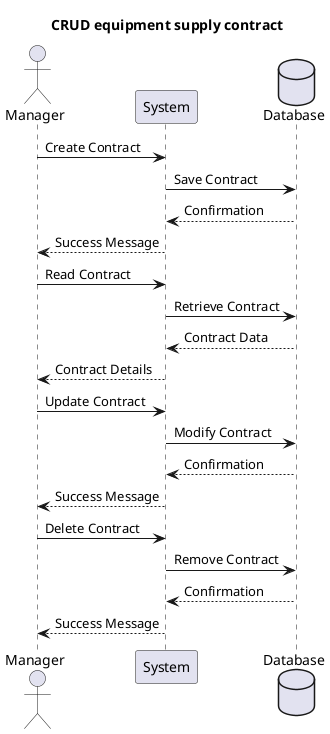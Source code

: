 @startuml
title CRUD equipment supply contract 

actor Manager
participant System
database Database

Manager -> System : Create Contract
System -> Database : Save Contract
Database --> System : Confirmation
System --> Manager : Success Message

Manager -> System : Read Contract
System -> Database : Retrieve Contract
Database --> System : Contract Data
System --> Manager : Contract Details

Manager -> System : Update Contract
System -> Database : Modify Contract
Database --> System : Confirmation
System --> Manager : Success Message

Manager -> System : Delete Contract
System -> Database : Remove Contract
Database --> System : Confirmation
System --> Manager : Success Message

@enduml
